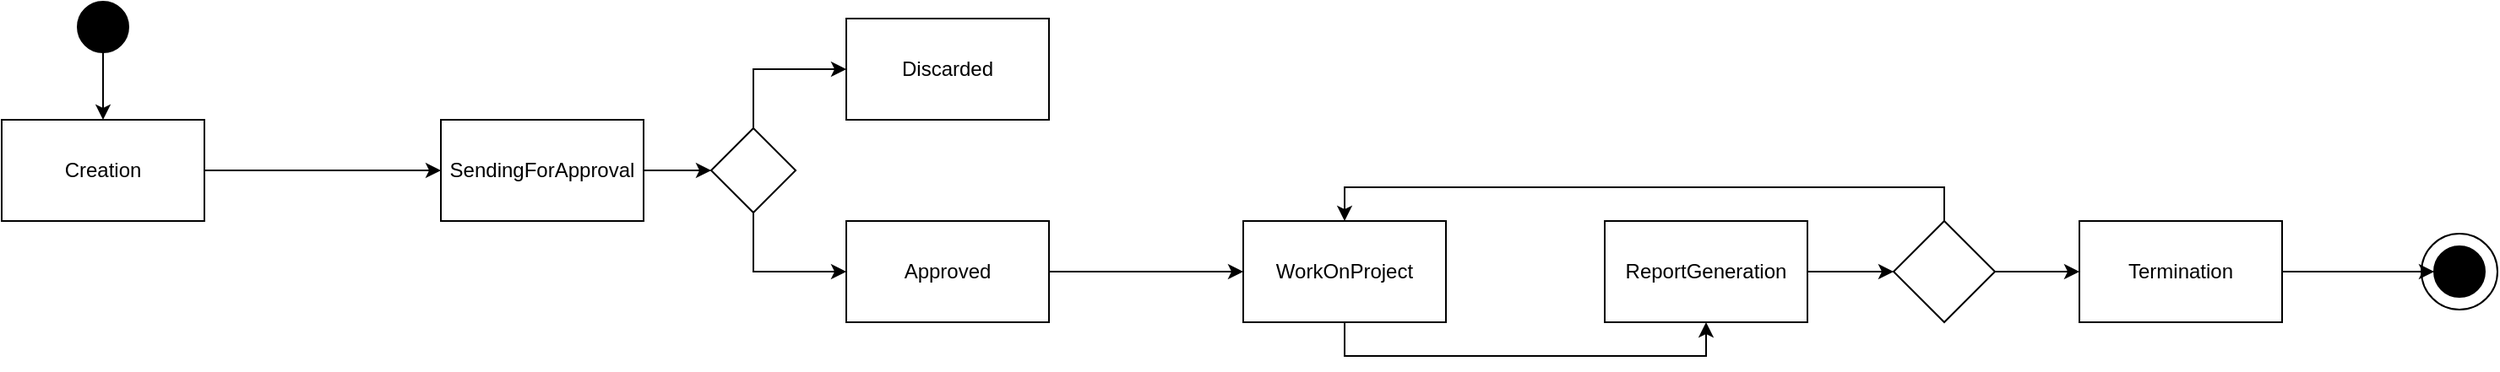 <mxfile version="14.6.6" type="github">
  <diagram name="Page-1" id="e7e014a7-5840-1c2e-5031-d8a46d1fe8dd">
    <mxGraphModel dx="1330" dy="871" grid="1" gridSize="10" guides="1" tooltips="1" connect="1" arrows="1" fold="1" page="1" pageScale="1" pageWidth="1169" pageHeight="826" background="#ffffff" math="0" shadow="0">
      <root>
        <mxCell id="0" />
        <mxCell id="1" parent="0" />
        <mxCell id="39PyMDTxM9c_ZwywvhRs-73" value="" style="edgeStyle=orthogonalEdgeStyle;rounded=0;orthogonalLoop=1;jettySize=auto;html=1;" edge="1" parent="1" source="39PyMDTxM9c_ZwywvhRs-41" target="39PyMDTxM9c_ZwywvhRs-43">
          <mxGeometry relative="1" as="geometry" />
        </mxCell>
        <mxCell id="39PyMDTxM9c_ZwywvhRs-41" value="" style="ellipse;whiteSpace=wrap;html=1;aspect=fixed;fillColor=#000000;" vertex="1" parent="1">
          <mxGeometry x="265" y="120" width="30" height="30" as="geometry" />
        </mxCell>
        <mxCell id="39PyMDTxM9c_ZwywvhRs-42" value="" style="ellipse;whiteSpace=wrap;html=1;aspect=fixed;fillColor=#000000;" vertex="1" parent="1">
          <mxGeometry x="1660" y="265" width="30" height="30" as="geometry" />
        </mxCell>
        <mxCell id="39PyMDTxM9c_ZwywvhRs-56" style="edgeStyle=orthogonalEdgeStyle;rounded=0;orthogonalLoop=1;jettySize=auto;html=1;exitX=1;exitY=0.5;exitDx=0;exitDy=0;entryX=0;entryY=0.5;entryDx=0;entryDy=0;" edge="1" parent="1" source="39PyMDTxM9c_ZwywvhRs-43" target="39PyMDTxM9c_ZwywvhRs-45">
          <mxGeometry relative="1" as="geometry" />
        </mxCell>
        <mxCell id="39PyMDTxM9c_ZwywvhRs-43" value="Creation" style="rounded=0;whiteSpace=wrap;html=1;fillColor=#FFFFFF;" vertex="1" parent="1">
          <mxGeometry x="220" y="190" width="120" height="60" as="geometry" />
        </mxCell>
        <mxCell id="39PyMDTxM9c_ZwywvhRs-65" style="edgeStyle=orthogonalEdgeStyle;rounded=0;orthogonalLoop=1;jettySize=auto;html=1;exitX=0.5;exitY=1;exitDx=0;exitDy=0;entryX=0.5;entryY=1;entryDx=0;entryDy=0;" edge="1" parent="1" source="39PyMDTxM9c_ZwywvhRs-44" target="39PyMDTxM9c_ZwywvhRs-48">
          <mxGeometry relative="1" as="geometry" />
        </mxCell>
        <mxCell id="39PyMDTxM9c_ZwywvhRs-44" value="WorkOnProject" style="rounded=0;whiteSpace=wrap;html=1;fillColor=#FFFFFF;" vertex="1" parent="1">
          <mxGeometry x="955" y="250" width="120" height="60" as="geometry" />
        </mxCell>
        <mxCell id="39PyMDTxM9c_ZwywvhRs-59" style="edgeStyle=orthogonalEdgeStyle;rounded=0;orthogonalLoop=1;jettySize=auto;html=1;exitX=1;exitY=0.5;exitDx=0;exitDy=0;entryX=0;entryY=0.5;entryDx=0;entryDy=0;" edge="1" parent="1" source="39PyMDTxM9c_ZwywvhRs-45" target="39PyMDTxM9c_ZwywvhRs-55">
          <mxGeometry relative="1" as="geometry" />
        </mxCell>
        <mxCell id="39PyMDTxM9c_ZwywvhRs-45" value="SendingForApproval" style="rounded=0;whiteSpace=wrap;html=1;fillColor=#FFFFFF;" vertex="1" parent="1">
          <mxGeometry x="480" y="190" width="120" height="60" as="geometry" />
        </mxCell>
        <mxCell id="39PyMDTxM9c_ZwywvhRs-62" style="edgeStyle=orthogonalEdgeStyle;rounded=0;orthogonalLoop=1;jettySize=auto;html=1;exitX=1;exitY=0.5;exitDx=0;exitDy=0;" edge="1" parent="1" source="39PyMDTxM9c_ZwywvhRs-47" target="39PyMDTxM9c_ZwywvhRs-44">
          <mxGeometry relative="1" as="geometry" />
        </mxCell>
        <mxCell id="39PyMDTxM9c_ZwywvhRs-47" value="Approved" style="rounded=0;whiteSpace=wrap;html=1;fillColor=#FFFFFF;" vertex="1" parent="1">
          <mxGeometry x="720" y="250" width="120" height="60" as="geometry" />
        </mxCell>
        <mxCell id="39PyMDTxM9c_ZwywvhRs-69" style="edgeStyle=orthogonalEdgeStyle;rounded=0;orthogonalLoop=1;jettySize=auto;html=1;exitX=1;exitY=0.5;exitDx=0;exitDy=0;entryX=0;entryY=0.5;entryDx=0;entryDy=0;" edge="1" parent="1" source="39PyMDTxM9c_ZwywvhRs-48" target="39PyMDTxM9c_ZwywvhRs-68">
          <mxGeometry relative="1" as="geometry" />
        </mxCell>
        <mxCell id="39PyMDTxM9c_ZwywvhRs-70" style="edgeStyle=orthogonalEdgeStyle;rounded=0;orthogonalLoop=1;jettySize=auto;html=1;exitX=0.5;exitY=0;exitDx=0;exitDy=0;entryX=0.5;entryY=0;entryDx=0;entryDy=0;" edge="1" parent="1" source="39PyMDTxM9c_ZwywvhRs-68" target="39PyMDTxM9c_ZwywvhRs-44">
          <mxGeometry relative="1" as="geometry">
            <Array as="points">
              <mxPoint x="1370" y="230" />
              <mxPoint x="1015" y="230" />
            </Array>
          </mxGeometry>
        </mxCell>
        <mxCell id="39PyMDTxM9c_ZwywvhRs-48" value="ReportGeneration" style="rounded=0;whiteSpace=wrap;html=1;fillColor=#FFFFFF;" vertex="1" parent="1">
          <mxGeometry x="1169" y="250" width="120" height="60" as="geometry" />
        </mxCell>
        <mxCell id="39PyMDTxM9c_ZwywvhRs-60" style="edgeStyle=orthogonalEdgeStyle;rounded=0;orthogonalLoop=1;jettySize=auto;html=1;exitX=0.5;exitY=1;exitDx=0;exitDy=0;entryX=0;entryY=0.5;entryDx=0;entryDy=0;" edge="1" parent="1" source="39PyMDTxM9c_ZwywvhRs-55" target="39PyMDTxM9c_ZwywvhRs-47">
          <mxGeometry relative="1" as="geometry" />
        </mxCell>
        <mxCell id="39PyMDTxM9c_ZwywvhRs-55" value="" style="rhombus;whiteSpace=wrap;html=1;fillColor=#FFFFFF;" vertex="1" parent="1">
          <mxGeometry x="640" y="195" width="50" height="50" as="geometry" />
        </mxCell>
        <mxCell id="39PyMDTxM9c_ZwywvhRs-61" style="edgeStyle=orthogonalEdgeStyle;rounded=0;orthogonalLoop=1;jettySize=auto;html=1;exitX=0.5;exitY=0;exitDx=0;exitDy=0;entryX=0;entryY=0.5;entryDx=0;entryDy=0;" edge="1" parent="1" source="39PyMDTxM9c_ZwywvhRs-55" target="39PyMDTxM9c_ZwywvhRs-57">
          <mxGeometry relative="1" as="geometry" />
        </mxCell>
        <mxCell id="39PyMDTxM9c_ZwywvhRs-57" value="Discarded" style="whiteSpace=wrap;html=1;fillColor=#FFFFFF;" vertex="1" parent="1">
          <mxGeometry x="720" y="130" width="120" height="60" as="geometry" />
        </mxCell>
        <mxCell id="39PyMDTxM9c_ZwywvhRs-72" value="" style="edgeStyle=orthogonalEdgeStyle;rounded=0;orthogonalLoop=1;jettySize=auto;html=1;" edge="1" parent="1" source="39PyMDTxM9c_ZwywvhRs-68" target="39PyMDTxM9c_ZwywvhRs-71">
          <mxGeometry relative="1" as="geometry" />
        </mxCell>
        <mxCell id="39PyMDTxM9c_ZwywvhRs-68" value="" style="rhombus;whiteSpace=wrap;html=1;fillColor=#FFFFFF;" vertex="1" parent="1">
          <mxGeometry x="1340" y="250" width="60" height="60" as="geometry" />
        </mxCell>
        <mxCell id="39PyMDTxM9c_ZwywvhRs-74" style="edgeStyle=orthogonalEdgeStyle;rounded=0;orthogonalLoop=1;jettySize=auto;html=1;exitX=1;exitY=0.5;exitDx=0;exitDy=0;entryX=0;entryY=0.5;entryDx=0;entryDy=0;" edge="1" parent="1" source="39PyMDTxM9c_ZwywvhRs-71" target="39PyMDTxM9c_ZwywvhRs-42">
          <mxGeometry relative="1" as="geometry" />
        </mxCell>
        <mxCell id="39PyMDTxM9c_ZwywvhRs-71" value="Termination" style="whiteSpace=wrap;html=1;fillColor=#FFFFFF;" vertex="1" parent="1">
          <mxGeometry x="1450" y="250" width="120" height="60" as="geometry" />
        </mxCell>
        <mxCell id="39PyMDTxM9c_ZwywvhRs-76" value="" style="ellipse;whiteSpace=wrap;html=1;aspect=fixed;fillColor=none;" vertex="1" parent="1">
          <mxGeometry x="1652.5" y="257.5" width="45" height="45" as="geometry" />
        </mxCell>
      </root>
    </mxGraphModel>
  </diagram>
</mxfile>
